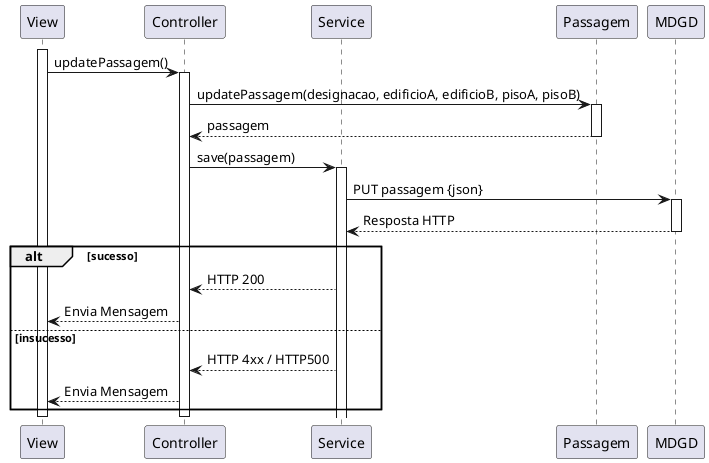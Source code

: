 @startuml vp3
participant View as view
participant Controller as ctrl
participant Service as svc
participant Passagem as model
participant MDGD as be

activate view
view -> ctrl : updatePassagem()
activate ctrl
ctrl -> model : updatePassagem(designacao, edificioA, edificioB, pisoA, pisoB)
activate model
model --> ctrl : passagem
deactivate model
ctrl -> svc: save(passagem)
activate svc
svc -> be: PUT passagem {json}
activate be
be --> svc : Resposta HTTP
deactivate be
alt sucesso 
svc --> ctrl : HTTP 200
ctrl --> view : Envia Mensagem
else insucesso
svc --> ctrl : HTTP 4xx / HTTP500
ctrl --> view : Envia Mensagem
end
deactivate view
deactivate ctrl
@enduml